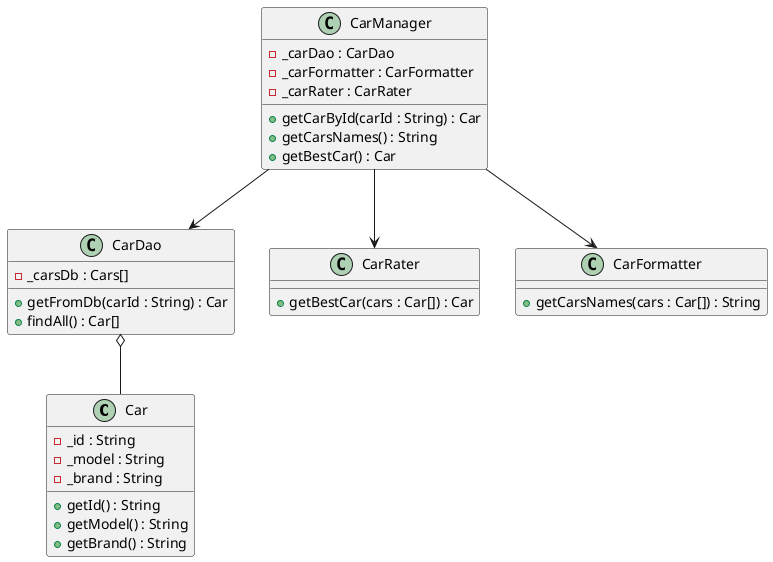 @startuml
'https://plantuml.com/class-diagram

class Car
class CarDao
class CarRater
class CarFormatter
class CarManager

class Car{
- _id : String
- _model : String
- _brand : String
+ getId() : String
+ getModel() : String
+ getBrand() : String
}

class CarDao{
- _carsDb : Cars[]
+ getFromDb(carId : String) : Car
+ findAll() : Car[]
}

class CarFormatter{
+ getCarsNames(cars : Car[]) : String
}

class CarRater{
+ getBestCar(cars : Car[]) : Car
}

class CarManager{
- _carDao : CarDao
- _carFormatter : CarFormatter
- _carRater : CarRater
+ getCarById(carId : String) : Car
+ getCarsNames() : String
+ getBestCar() : Car

}

CarDao o-- Car
CarManager --> CarDao
CarManager --> CarRater
CarManager --> CarFormatter
@enduml